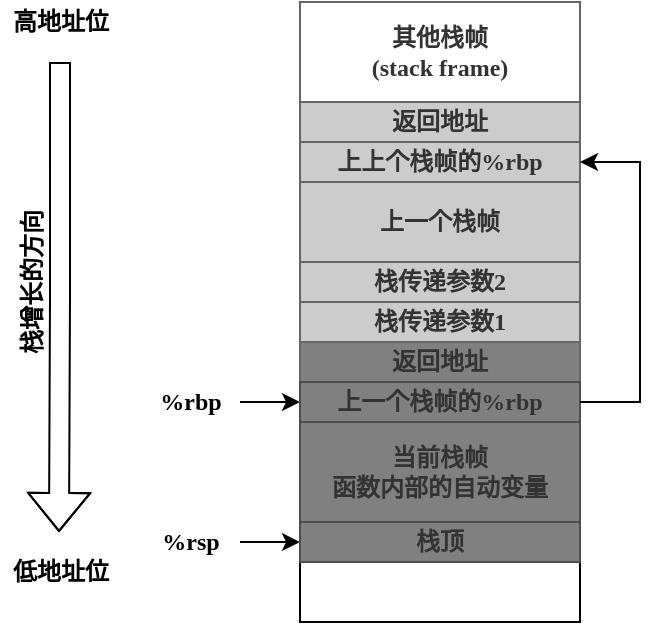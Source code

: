 <mxfile version="15.4.0" type="device"><diagram id="SH607dGT5CmA1fq3a_M2" name="Page-1"><mxGraphModel dx="768" dy="482" grid="1" gridSize="10" guides="1" tooltips="1" connect="1" arrows="1" fold="1" page="1" pageScale="1" pageWidth="850" pageHeight="1100" math="0" shadow="0"><root><mxCell id="0"/><mxCell id="1" parent="0"/><mxCell id="xcrqqHFhSXmo0gSlLuf6-2" value="" style="rounded=0;whiteSpace=wrap;html=1;shadow=0;fontStyle=1" parent="1" vertex="1"><mxGeometry x="280" y="40" width="140" height="310" as="geometry"/></mxCell><mxCell id="xcrqqHFhSXmo0gSlLuf6-3" value="高地址位" style="text;html=1;align=center;verticalAlign=middle;resizable=0;points=[];autosize=1;strokeColor=none;fillColor=none;fontStyle=1" parent="1" vertex="1"><mxGeometry x="130" y="40" width="60" height="20" as="geometry"/></mxCell><mxCell id="xcrqqHFhSXmo0gSlLuf6-4" value="低地址位" style="text;html=1;align=center;verticalAlign=middle;resizable=0;points=[];autosize=1;strokeColor=none;fillColor=none;fontStyle=1" parent="1" vertex="1"><mxGeometry x="130" y="315" width="60" height="20" as="geometry"/></mxCell><mxCell id="xcrqqHFhSXmo0gSlLuf6-5" value="" style="shape=flexArrow;endArrow=classic;html=1;rounded=0;edgeStyle=orthogonalEdgeStyle;" parent="1" edge="1"><mxGeometry width="50" height="50" relative="1" as="geometry"><mxPoint x="160" y="70" as="sourcePoint"/><mxPoint x="159.5" y="305" as="targetPoint"/><Array as="points"><mxPoint x="160" y="187"/></Array></mxGeometry></mxCell><mxCell id="xcrqqHFhSXmo0gSlLuf6-6" value="栈增长的方向" style="text;align=center;verticalAlign=middle;resizable=0;points=[];autosize=1;strokeColor=none;fillColor=none;fontStyle=1;rotation=-90;horizontal=1;" parent="1" vertex="1"><mxGeometry x="100" y="170" width="90" height="20" as="geometry"/></mxCell><mxCell id="xcrqqHFhSXmo0gSlLuf6-8" value="其他栈帧&lt;br&gt;(stack frame)" style="rounded=0;whiteSpace=wrap;html=1;shadow=0;fontFamily=Verdana;fillColor=#FFFFFF;strokeColor=#666666;fontColor=#333333;fontStyle=1" parent="1" vertex="1"><mxGeometry x="280" y="40" width="140" height="50" as="geometry"/></mxCell><mxCell id="xcrqqHFhSXmo0gSlLuf6-9" value="上一个栈帧" style="rounded=0;whiteSpace=wrap;html=1;shadow=0;fontFamily=Verdana;fillColor=#CCCCCC;strokeColor=#666666;fontColor=#333333;fontStyle=1" parent="1" vertex="1"><mxGeometry x="280" y="130" width="140" height="40" as="geometry"/></mxCell><mxCell id="xcrqqHFhSXmo0gSlLuf6-10" value="栈传递参数2" style="rounded=0;whiteSpace=wrap;html=1;shadow=0;fontFamily=Verdana;fillColor=#CCCCCC;strokeColor=#666666;fontColor=#333333;fontStyle=1" parent="1" vertex="1"><mxGeometry x="280" y="170" width="140" height="20" as="geometry"/></mxCell><mxCell id="xcrqqHFhSXmo0gSlLuf6-11" value="栈传递参数1" style="rounded=0;whiteSpace=wrap;html=1;shadow=0;fontFamily=Verdana;fillColor=#CCCCCC;strokeColor=#666666;fontColor=#333333;fontStyle=1" parent="1" vertex="1"><mxGeometry x="280" y="190" width="140" height="20" as="geometry"/></mxCell><mxCell id="xcrqqHFhSXmo0gSlLuf6-12" value="返回地址" style="rounded=0;whiteSpace=wrap;html=1;shadow=0;fontFamily=Verdana;fillColor=#808080;strokeColor=#666666;fontColor=#333333;fontStyle=1" parent="1" vertex="1"><mxGeometry x="280" y="210" width="140" height="20" as="geometry"/></mxCell><mxCell id="xcrqqHFhSXmo0gSlLuf6-20" value="" style="edgeStyle=orthogonalEdgeStyle;rounded=0;orthogonalLoop=1;jettySize=auto;html=1;fontFamily=Verdana;fontColor=#000000;startArrow=classic;startFill=1;endArrow=none;endFill=0;" parent="1" source="xcrqqHFhSXmo0gSlLuf6-13" target="xcrqqHFhSXmo0gSlLuf6-17" edge="1"><mxGeometry relative="1" as="geometry"/></mxCell><mxCell id="xcrqqHFhSXmo0gSlLuf6-13" value="上一个栈帧的%rbp" style="rounded=0;whiteSpace=wrap;html=1;shadow=0;fontFamily=Verdana;fillColor=#808080;strokeColor=#4D4D4D;fontColor=#333333;fontStyle=1" parent="1" vertex="1"><mxGeometry x="280" y="230" width="140" height="20" as="geometry"/></mxCell><mxCell id="xcrqqHFhSXmo0gSlLuf6-14" value="当前栈帧&lt;br&gt;函数内部的自动变量" style="rounded=0;whiteSpace=wrap;html=1;shadow=0;fontFamily=Verdana;fillColor=#808080;strokeColor=#4D4D4D;fontColor=#333333;fontStyle=1" parent="1" vertex="1"><mxGeometry x="280" y="250" width="140" height="50" as="geometry"/></mxCell><mxCell id="xcrqqHFhSXmo0gSlLuf6-22" value="" style="edgeStyle=orthogonalEdgeStyle;rounded=0;orthogonalLoop=1;jettySize=auto;html=1;fontFamily=Verdana;fontColor=#000000;startArrow=classic;startFill=1;endArrow=none;endFill=0;" parent="1" source="xcrqqHFhSXmo0gSlLuf6-15" target="xcrqqHFhSXmo0gSlLuf6-21" edge="1"><mxGeometry relative="1" as="geometry"/></mxCell><mxCell id="xcrqqHFhSXmo0gSlLuf6-15" value="栈顶" style="rounded=0;whiteSpace=wrap;html=1;shadow=0;fontFamily=Verdana;fillColor=#808080;strokeColor=#4D4D4D;fontColor=#333333;fontStyle=1" parent="1" vertex="1"><mxGeometry x="280" y="300" width="140" height="20" as="geometry"/></mxCell><mxCell id="xcrqqHFhSXmo0gSlLuf6-17" value="%rbp" style="text;html=1;align=center;verticalAlign=middle;resizable=0;points=[];autosize=1;strokeColor=none;fillColor=none;fontFamily=Verdana;fontColor=#000000;fontStyle=1" parent="1" vertex="1"><mxGeometry x="200" y="230" width="50" height="20" as="geometry"/></mxCell><mxCell id="xcrqqHFhSXmo0gSlLuf6-21" value="%rsp" style="text;html=1;align=center;verticalAlign=middle;resizable=0;points=[];autosize=1;strokeColor=none;fillColor=none;fontFamily=Verdana;fontColor=#000000;fontStyle=1" parent="1" vertex="1"><mxGeometry x="200" y="300" width="50" height="20" as="geometry"/></mxCell><mxCell id="Nz9t40N8t0BwAjzxzHQM-1" value="上上个栈帧的%rbp" style="rounded=0;whiteSpace=wrap;html=1;shadow=0;fontFamily=Verdana;fillColor=#CCCCCC;strokeColor=#666666;fontColor=#333333;fontStyle=1" parent="1" vertex="1"><mxGeometry x="280" y="110" width="140" height="20" as="geometry"/></mxCell><mxCell id="Nz9t40N8t0BwAjzxzHQM-2" value="返回地址" style="rounded=0;whiteSpace=wrap;html=1;shadow=0;fontFamily=Verdana;fillColor=#CCCCCC;strokeColor=#666666;fontColor=#333333;fontStyle=1" parent="1" vertex="1"><mxGeometry x="280" y="90" width="140" height="20" as="geometry"/></mxCell><mxCell id="Nz9t40N8t0BwAjzxzHQM-3" value="" style="edgeStyle=orthogonalEdgeStyle;rounded=0;orthogonalLoop=1;jettySize=auto;html=1;fontFamily=Verdana;fontColor=#000000;startArrow=classic;startFill=1;endArrow=none;endFill=0;entryX=1;entryY=0.5;entryDx=0;entryDy=0;exitX=1;exitY=0.5;exitDx=0;exitDy=0;" parent="1" source="Nz9t40N8t0BwAjzxzHQM-1" target="xcrqqHFhSXmo0gSlLuf6-13" edge="1"><mxGeometry relative="1" as="geometry"><mxPoint x="430" y="120" as="sourcePoint"/><mxPoint x="260" y="250.034" as="targetPoint"/><Array as="points"><mxPoint x="450" y="120"/><mxPoint x="450" y="240"/></Array></mxGeometry></mxCell></root></mxGraphModel></diagram></mxfile>